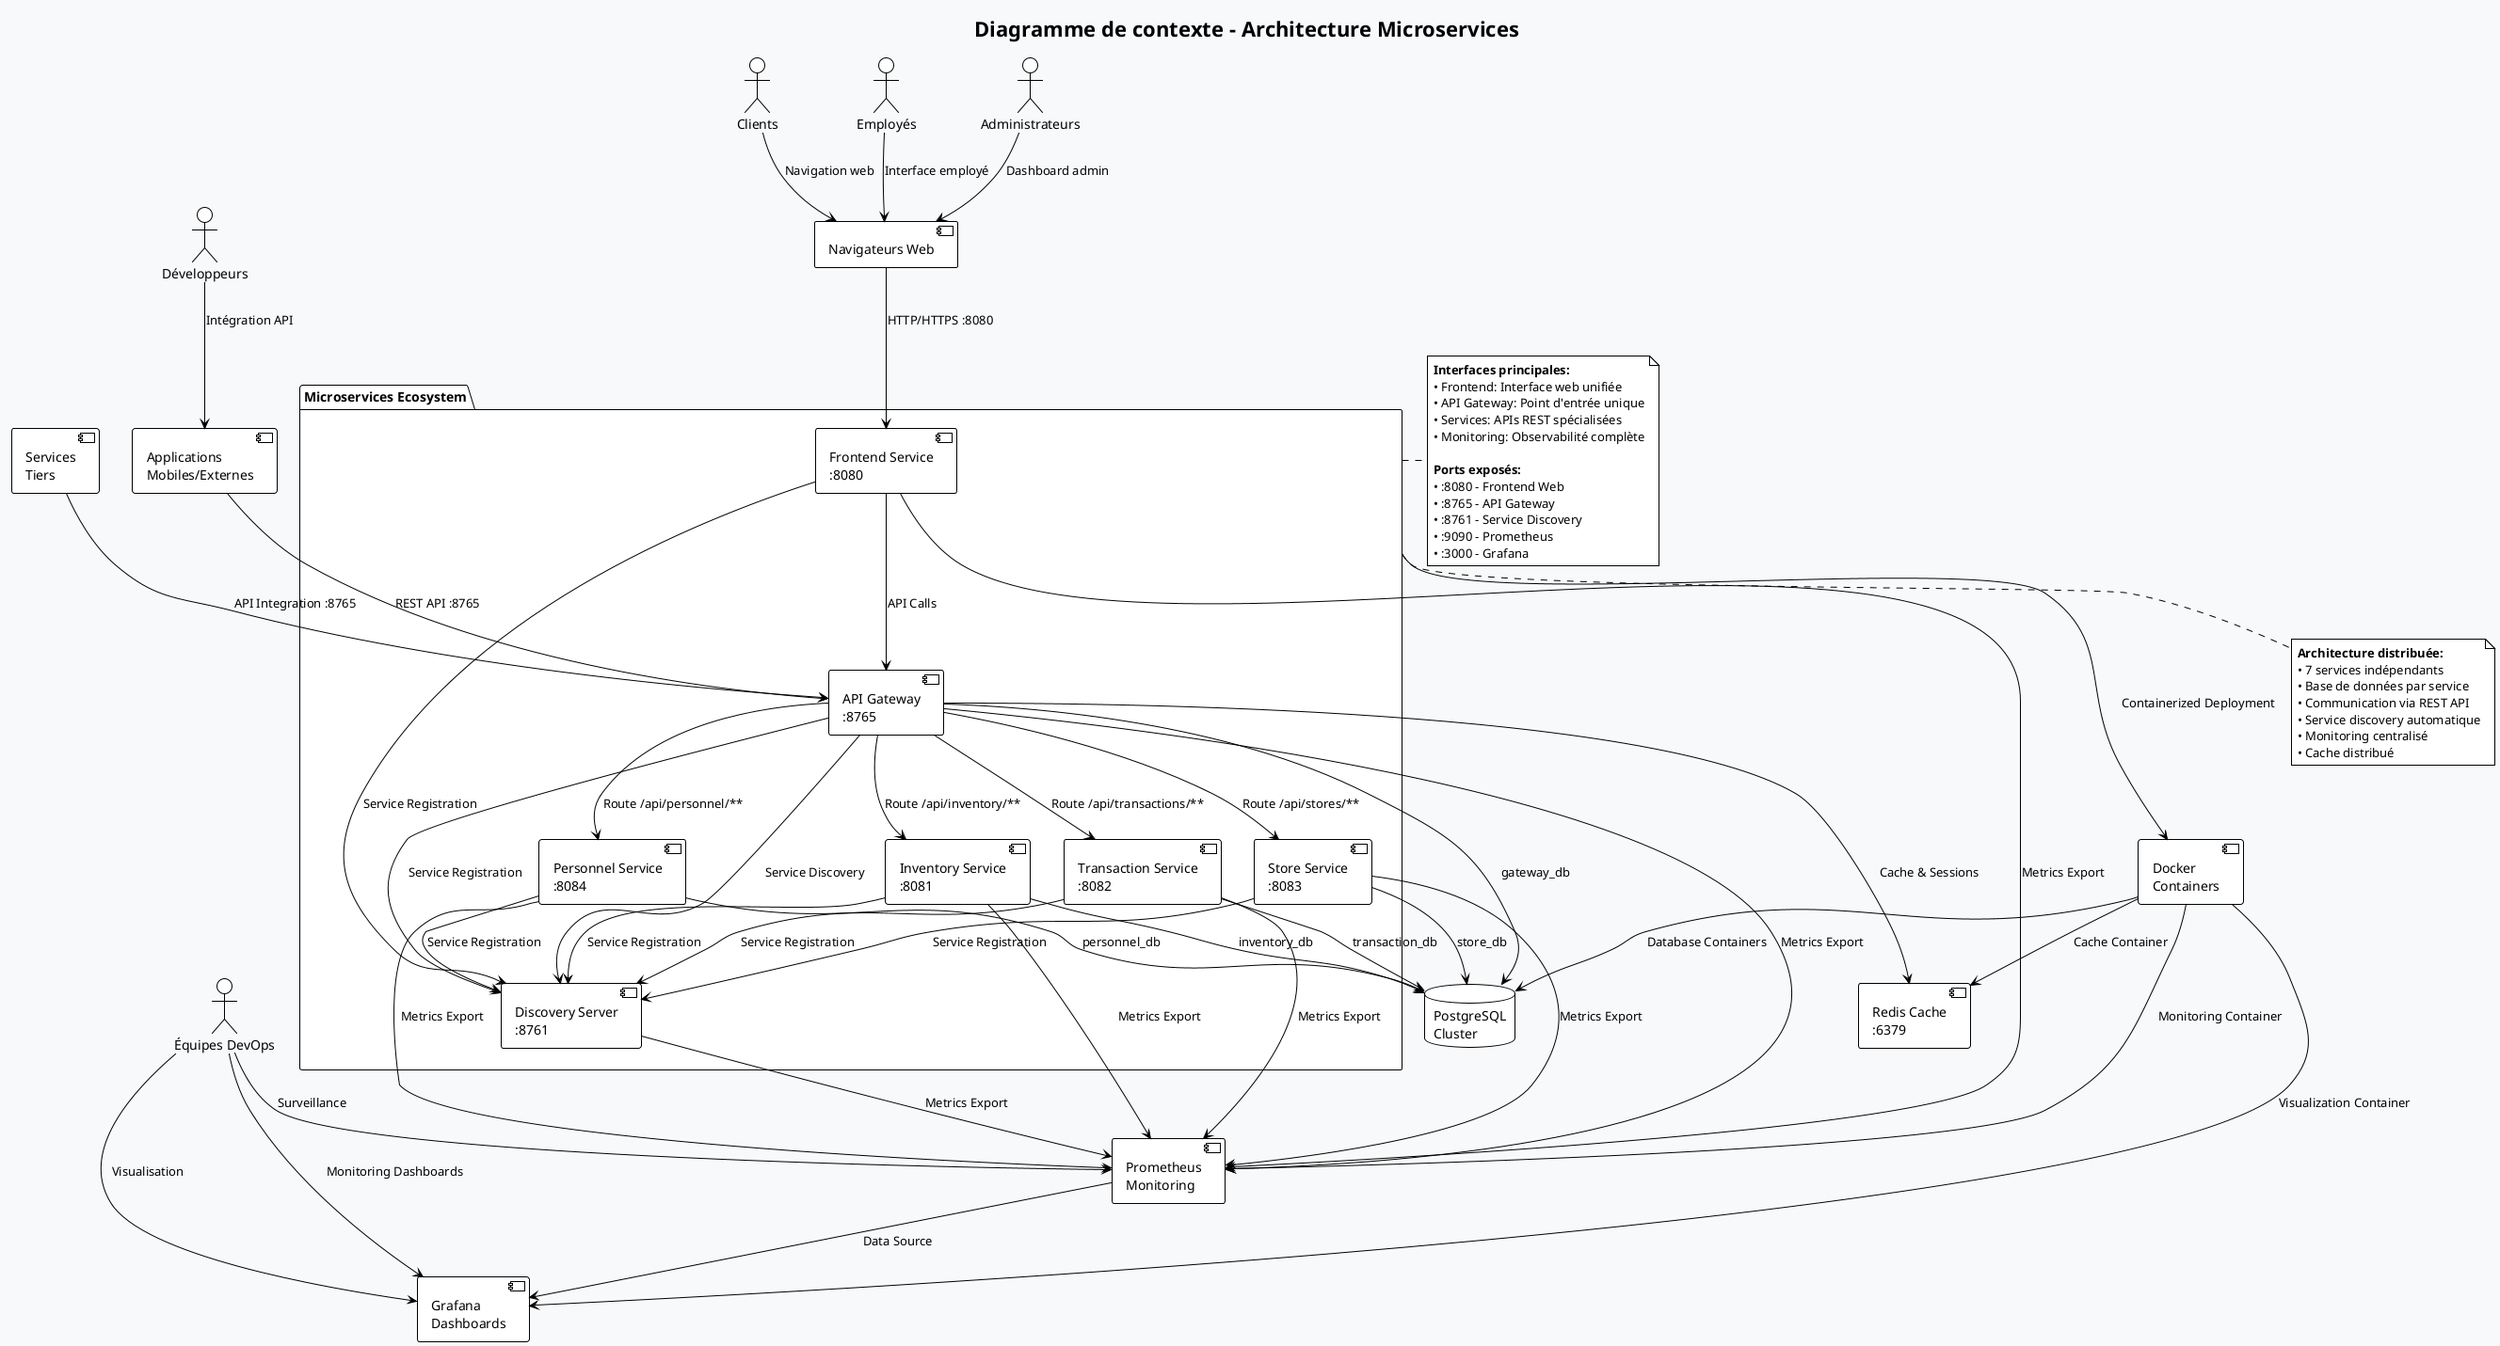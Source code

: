@startuml context-microservices
title Diagramme de contexte - Architecture Microservices

!theme plain
skinparam backgroundColor #f8f9fa

' === Acteurs externes ===
actor "Clients" as Clients
actor "Employés" as Employees
actor "Administrateurs" as Admins
actor "Développeurs" as Developers
actor "Équipes DevOps" as DevOps

' === Systèmes externes ===
database "PostgreSQL\nCluster" as DB
component "Docker\nContainers" as Docker
component "Prometheus\nMonitoring" as Prometheus
component "Grafana\nDashboards" as Grafana
component "Navigateurs Web" as Browser
component "Applications\nMobiles/Externes" as MobileApps
component "Services\nTiers" as ExternalServices

' === Système principal ===
package "Microservices Ecosystem" as System {
  component "API Gateway\n:8765" as Gateway
  component "Discovery Server\n:8761" as Discovery
  component "Frontend Service\n:8080" as Frontend
  component "Inventory Service\n:8081" as InventoryService
  component "Transaction Service\n:8082" as TransactionService
  component "Store Service\n:8083" as StoreService
  component "Personnel Service\n:8084" as PersonnelService
}

component "Redis Cache\n:6379" as Redis

' === Relations avec les acteurs ===
Clients --> Browser : Navigation web
Employees --> Browser : Interface employé
Admins --> Browser : Dashboard admin
Developers --> MobileApps : Intégration API
DevOps --> Prometheus : Surveillance
DevOps --> Grafana : Visualisation

' === Relations avec les navigateurs ===
Browser --> Frontend : HTTP/HTTPS :8080
MobileApps --> Gateway : REST API :8765
ExternalServices --> Gateway : API Integration :8765

' === Relations entre services ===
Frontend --> Gateway : API Calls
Gateway --> Discovery : Service Discovery
Gateway --> Redis : Cache & Sessions

Gateway --> InventoryService : Route /api/inventory/**
Gateway --> TransactionService : Route /api/transactions/**
Gateway --> StoreService : Route /api/stores/**
Gateway --> PersonnelService : Route /api/personnel/**

' === Service Registration ===
InventoryService --> Discovery : Service Registration
TransactionService --> Discovery : Service Registration
StoreService --> Discovery : Service Registration
PersonnelService --> Discovery : Service Registration
Frontend --> Discovery : Service Registration
Gateway --> Discovery : Service Registration

' === Relations avec les bases de données ===
Gateway --> DB : gateway_db
InventoryService --> DB : inventory_db
TransactionService --> DB : transaction_db
StoreService --> DB : store_db
PersonnelService --> DB : personnel_db

' === Monitoring ===
InventoryService --> Prometheus : Metrics Export
TransactionService --> Prometheus : Metrics Export
StoreService --> Prometheus : Metrics Export
PersonnelService --> Prometheus : Metrics Export
Frontend --> Prometheus : Metrics Export
Gateway --> Prometheus : Metrics Export
Discovery --> Prometheus : Metrics Export

Prometheus --> Grafana : Data Source
DevOps --> Grafana : Monitoring Dashboards

' === Infrastructure ===
System --> Docker : Containerized Deployment
Docker --> DB : Database Containers
Docker --> Redis : Cache Container
Docker --> Prometheus : Monitoring Container
Docker --> Grafana : Visualization Container

' === Flux de données principaux ===
note right of System
  **Interfaces principales:**
  • Frontend: Interface web unifiée
  • API Gateway: Point d'entrée unique
  • Services: APIs REST spécialisées
  • Monitoring: Observabilité complète
  
  **Ports exposés:**
  • :8080 - Frontend Web
  • :8765 - API Gateway
  • :8761 - Service Discovery
  • :9090 - Prometheus
  • :3000 - Grafana
end note

note bottom of System
  **Architecture distribuée:**
  • 7 services indépendants
  • Base de données par service
  • Communication via REST API
  • Service discovery automatique
  • Monitoring centralisé
  • Cache distribué
end note

@enduml
  • Documentation: /api-docs/swagger-ui
end note

@enduml
